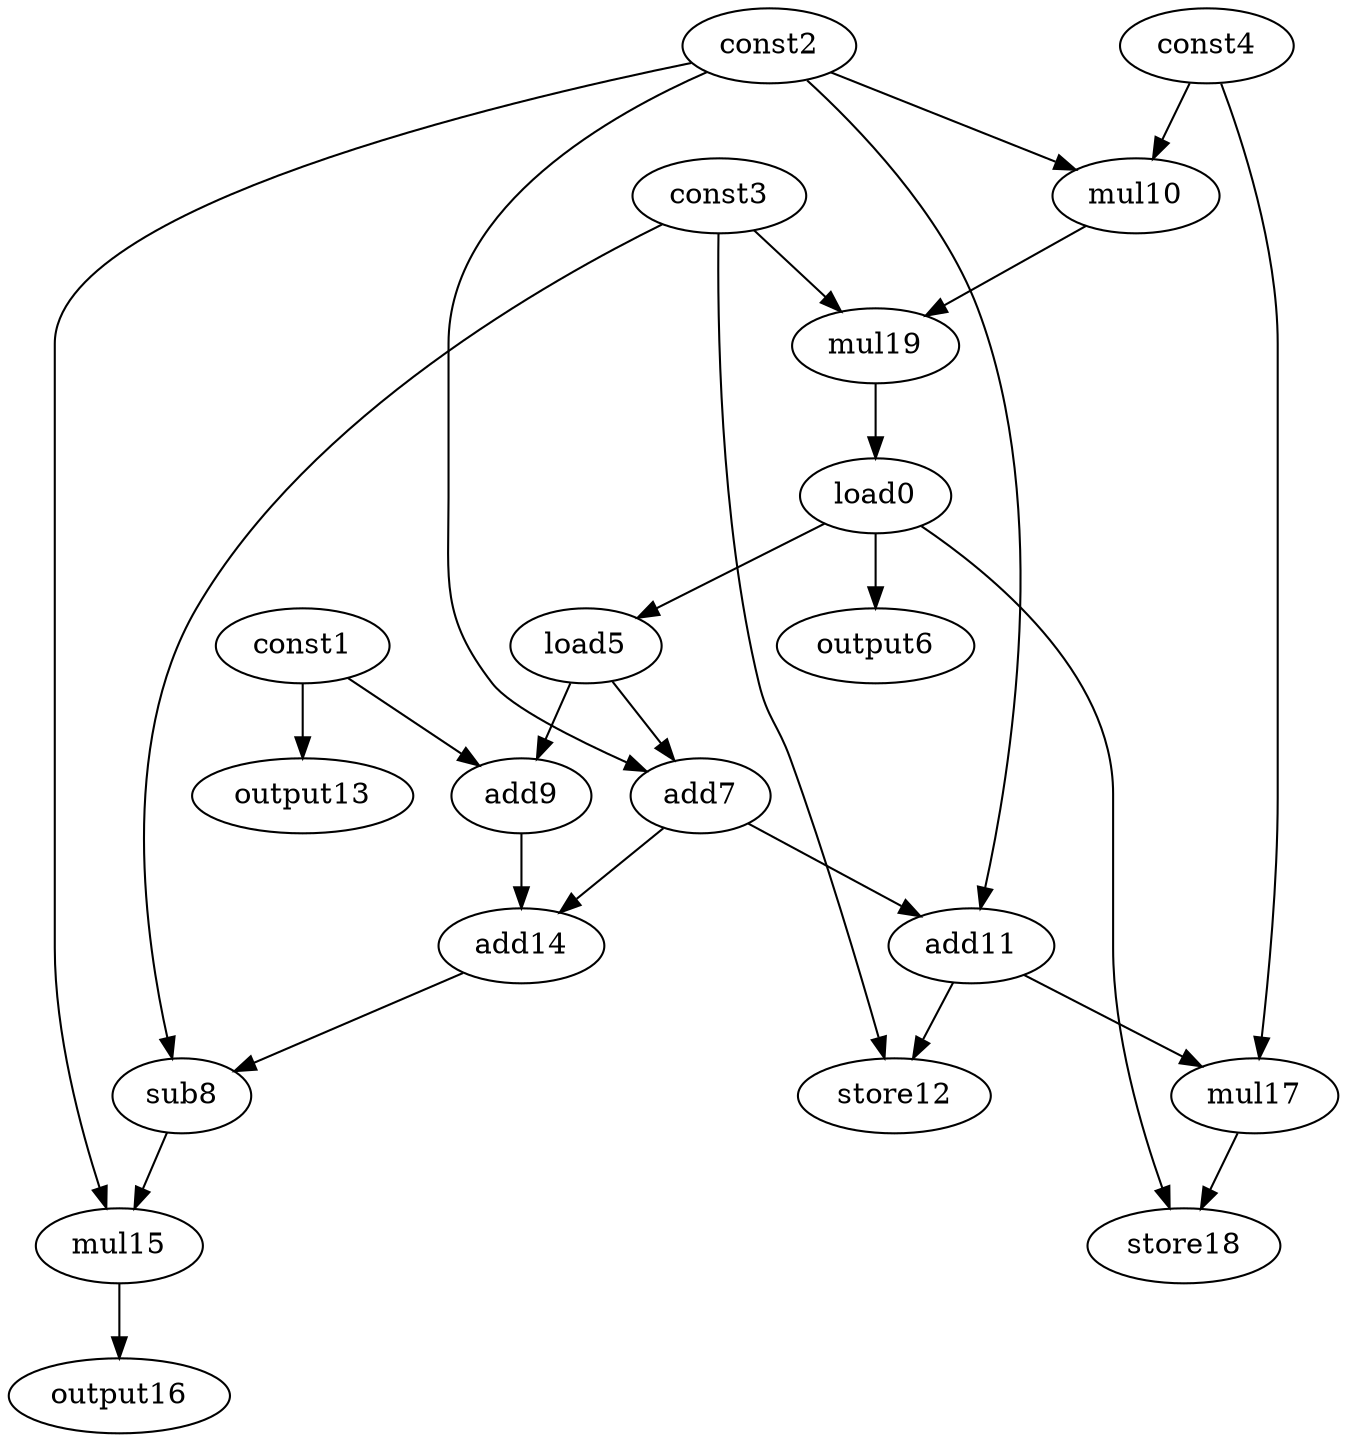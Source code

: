 digraph G { 
load0[opcode=load]; 
const1[opcode=const]; 
const2[opcode=const]; 
const3[opcode=const]; 
const4[opcode=const]; 
load5[opcode=load]; 
output6[opcode=output]; 
add7[opcode=add]; 
sub8[opcode=sub]; 
add9[opcode=add]; 
mul10[opcode=mul]; 
add11[opcode=add]; 
store12[opcode=store]; 
output13[opcode=output]; 
add14[opcode=add]; 
mul15[opcode=mul]; 
output16[opcode=output]; 
mul17[opcode=mul]; 
store18[opcode=store]; 
mul19[opcode=mul]; 
const2->mul10[operand=0];
const4->mul10[operand=1];
const1->output13[operand=0];
mul10->mul19[operand=0];
const3->mul19[operand=1];
mul19->load0[operand=0];
load0->load5[operand=0];
load0->output6[operand=0];
const2->add7[operand=0];
load5->add7[operand=1];
const1->add9[operand=0];
load5->add9[operand=1];
const2->add11[operand=0];
add7->add11[operand=1];
add9->add14[operand=0];
add7->add14[operand=1];
const3->sub8[operand=0];
add14->sub8[operand=1];
const3->store12[operand=0];
add11->store12[operand=1];
add11->mul17[operand=0];
const4->mul17[operand=1];
sub8->mul15[operand=0];
const2->mul15[operand=1];
load0->store18[operand=0];
mul17->store18[operand=1];
mul15->output16[operand=0];
}
